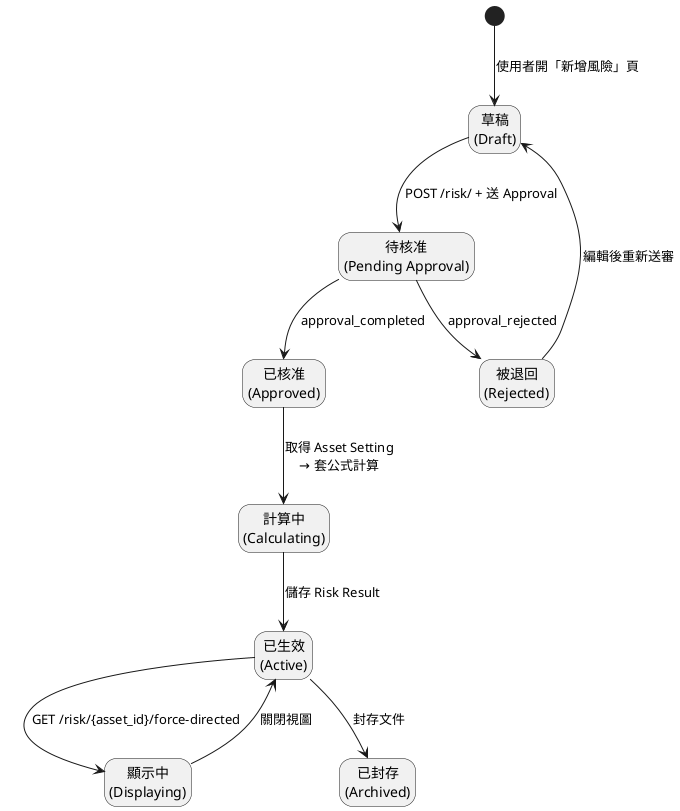 @startuml

hide empty description

[*] --> Draft : 使用者開「新增風險」頁
state "草稿\n(Draft)" as Draft <<draft>>

Draft --> PendingApproval : POST /risk/ + 送 Approval
state "待核准\n(Pending Approval)" as PendingApproval <<approval>>

PendingApproval --> Approved  : approval_completed
PendingApproval --> Rejected  : approval_rejected
state "被退回\n(Rejected)" as Rejected <<error>>
Rejected --> Draft : 編輯後重新送審

state "已核准\n(Approved)" as Approved <<approval>>
Approved --> Calculating : 取得 Asset Setting\n→ 套公式計算
state "計算中\n(Calculating)" as Calculating <<calc>>

Calculating --> Active : 儲存 Risk Result
state "已生效\n(Active)" as Active <<active>>

Active --> Displaying : GET /risk/{asset_id}/force-directed
state "顯示中\n(Displaying)" as Displaying <<display>>
Displaying --> Active : 關閉視圖

Active --> Archived : 封存文件
state "已封存\n(Archived)" as Archived <<terminal>>

@enduml

